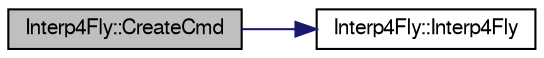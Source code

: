 digraph "Interp4Fly::CreateCmd"
{
  edge [fontname="FreeSans",fontsize="10",labelfontname="FreeSans",labelfontsize="10"];
  node [fontname="FreeSans",fontsize="10",shape=record];
  rankdir="LR";
  Node1 [label="Interp4Fly::CreateCmd",height=0.2,width=0.4,color="black", fillcolor="grey75", style="filled", fontcolor="black"];
  Node1 -> Node2 [color="midnightblue",fontsize="10",style="solid",fontname="FreeSans"];
  Node2 [label="Interp4Fly::Interp4Fly",height=0.2,width=0.4,color="black", fillcolor="white", style="filled",URL="$class_interp4_fly.html#a85dc3badb4b22d7d08f339b256abc507",tooltip="konstruktor naszej klasy inicjalizowany za pomoc listy inicjalizacyjnej "];
}
